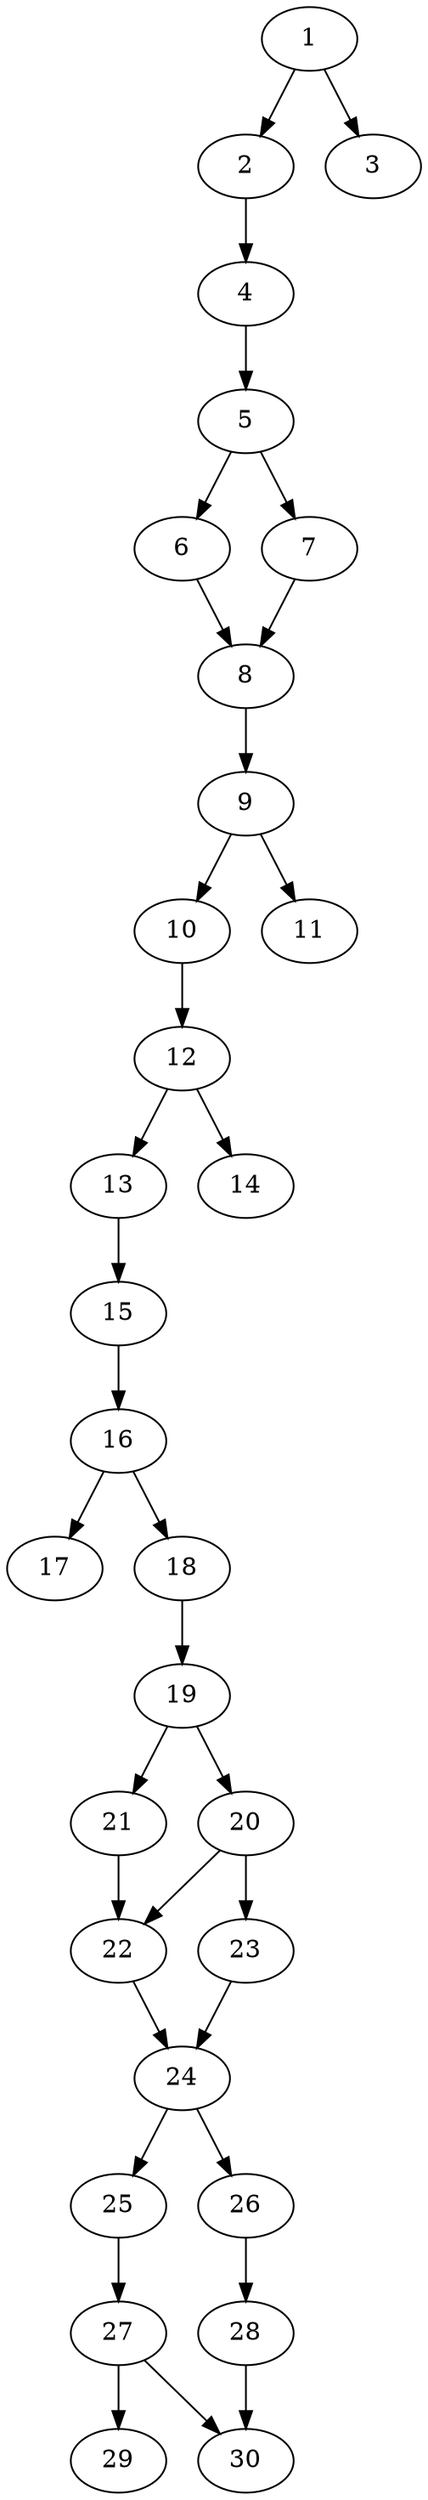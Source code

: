 // DAG automatically generated by daggen at Thu Oct  3 14:04:17 2019
// ./daggen --dot -n 30 --ccr 0.5 --fat 0.3 --regular 0.7 --density 0.6 --mindata 5242880 --maxdata 52428800 
digraph G {
  1 [size="48345088", alpha="0.08", expect_size="24172544"] 
  1 -> 2 [size ="24172544"]
  1 -> 3 [size ="24172544"]
  2 [size="23556096", alpha="0.13", expect_size="11778048"] 
  2 -> 4 [size ="11778048"]
  3 [size="30208000", alpha="0.16", expect_size="15104000"] 
  4 [size="78225408", alpha="0.18", expect_size="39112704"] 
  4 -> 5 [size ="39112704"]
  5 [size="53614592", alpha="0.03", expect_size="26807296"] 
  5 -> 6 [size ="26807296"]
  5 -> 7 [size ="26807296"]
  6 [size="33423360", alpha="0.06", expect_size="16711680"] 
  6 -> 8 [size ="16711680"]
  7 [size="85504000", alpha="0.03", expect_size="42752000"] 
  7 -> 8 [size ="42752000"]
  8 [size="24672256", alpha="0.19", expect_size="12336128"] 
  8 -> 9 [size ="12336128"]
  9 [size="42004480", alpha="0.18", expect_size="21002240"] 
  9 -> 10 [size ="21002240"]
  9 -> 11 [size ="21002240"]
  10 [size="55693312", alpha="0.11", expect_size="27846656"] 
  10 -> 12 [size ="27846656"]
  11 [size="12591104", alpha="0.08", expect_size="6295552"] 
  12 [size="48416768", alpha="0.02", expect_size="24208384"] 
  12 -> 13 [size ="24208384"]
  12 -> 14 [size ="24208384"]
  13 [size="16865280", alpha="0.16", expect_size="8432640"] 
  13 -> 15 [size ="8432640"]
  14 [size="91226112", alpha="0.04", expect_size="45613056"] 
  15 [size="82255872", alpha="0.20", expect_size="41127936"] 
  15 -> 16 [size ="41127936"]
  16 [size="96636928", alpha="0.18", expect_size="48318464"] 
  16 -> 17 [size ="48318464"]
  16 -> 18 [size ="48318464"]
  17 [size="28946432", alpha="0.07", expect_size="14473216"] 
  18 [size="42162176", alpha="0.03", expect_size="21081088"] 
  18 -> 19 [size ="21081088"]
  19 [size="35844096", alpha="0.13", expect_size="17922048"] 
  19 -> 20 [size ="17922048"]
  19 -> 21 [size ="17922048"]
  20 [size="26738688", alpha="0.20", expect_size="13369344"] 
  20 -> 22 [size ="13369344"]
  20 -> 23 [size ="13369344"]
  21 [size="77725696", alpha="0.14", expect_size="38862848"] 
  21 -> 22 [size ="38862848"]
  22 [size="20858880", alpha="0.12", expect_size="10429440"] 
  22 -> 24 [size ="10429440"]
  23 [size="32382976", alpha="0.13", expect_size="16191488"] 
  23 -> 24 [size ="16191488"]
  24 [size="15462400", alpha="0.09", expect_size="7731200"] 
  24 -> 25 [size ="7731200"]
  24 -> 26 [size ="7731200"]
  25 [size="34422784", alpha="0.14", expect_size="17211392"] 
  25 -> 27 [size ="17211392"]
  26 [size="32063488", alpha="0.04", expect_size="16031744"] 
  26 -> 28 [size ="16031744"]
  27 [size="24283136", alpha="0.10", expect_size="12141568"] 
  27 -> 29 [size ="12141568"]
  27 -> 30 [size ="12141568"]
  28 [size="57716736", alpha="0.19", expect_size="28858368"] 
  28 -> 30 [size ="28858368"]
  29 [size="72697856", alpha="0.14", expect_size="36348928"] 
  30 [size="41029632", alpha="0.20", expect_size="20514816"] 
}
